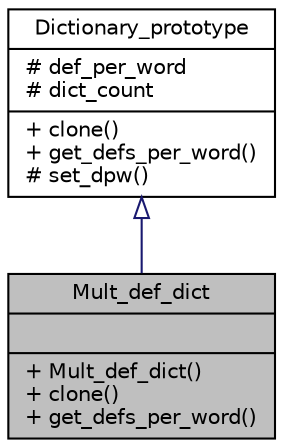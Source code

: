 digraph "Mult_def_dict"
{
 // LATEX_PDF_SIZE
  bgcolor="transparent";
  edge [fontname="Helvetica",fontsize="10",labelfontname="Helvetica",labelfontsize="10"];
  node [fontname="Helvetica",fontsize="10",shape=record];
  Node0 [label="{Mult_def_dict\n||+ Mult_def_dict()\l+ clone()\l+ get_defs_per_word()\l}",height=0.2,width=0.4,color="black", fillcolor="grey75", style="filled", fontcolor="black",tooltip=" "];
  Node1 -> Node0 [dir="back",color="midnightblue",fontsize="10",style="solid",arrowtail="onormal",fontname="Helvetica"];
  Node1 [label="{Dictionary_prototype\n|# def_per_word\l# dict_count\l|+ clone()\l+ get_defs_per_word()\l# set_dpw()\l}",height=0.2,width=0.4,color="black",URL="$class_dictionary__prototype.html",tooltip=" "];
}
